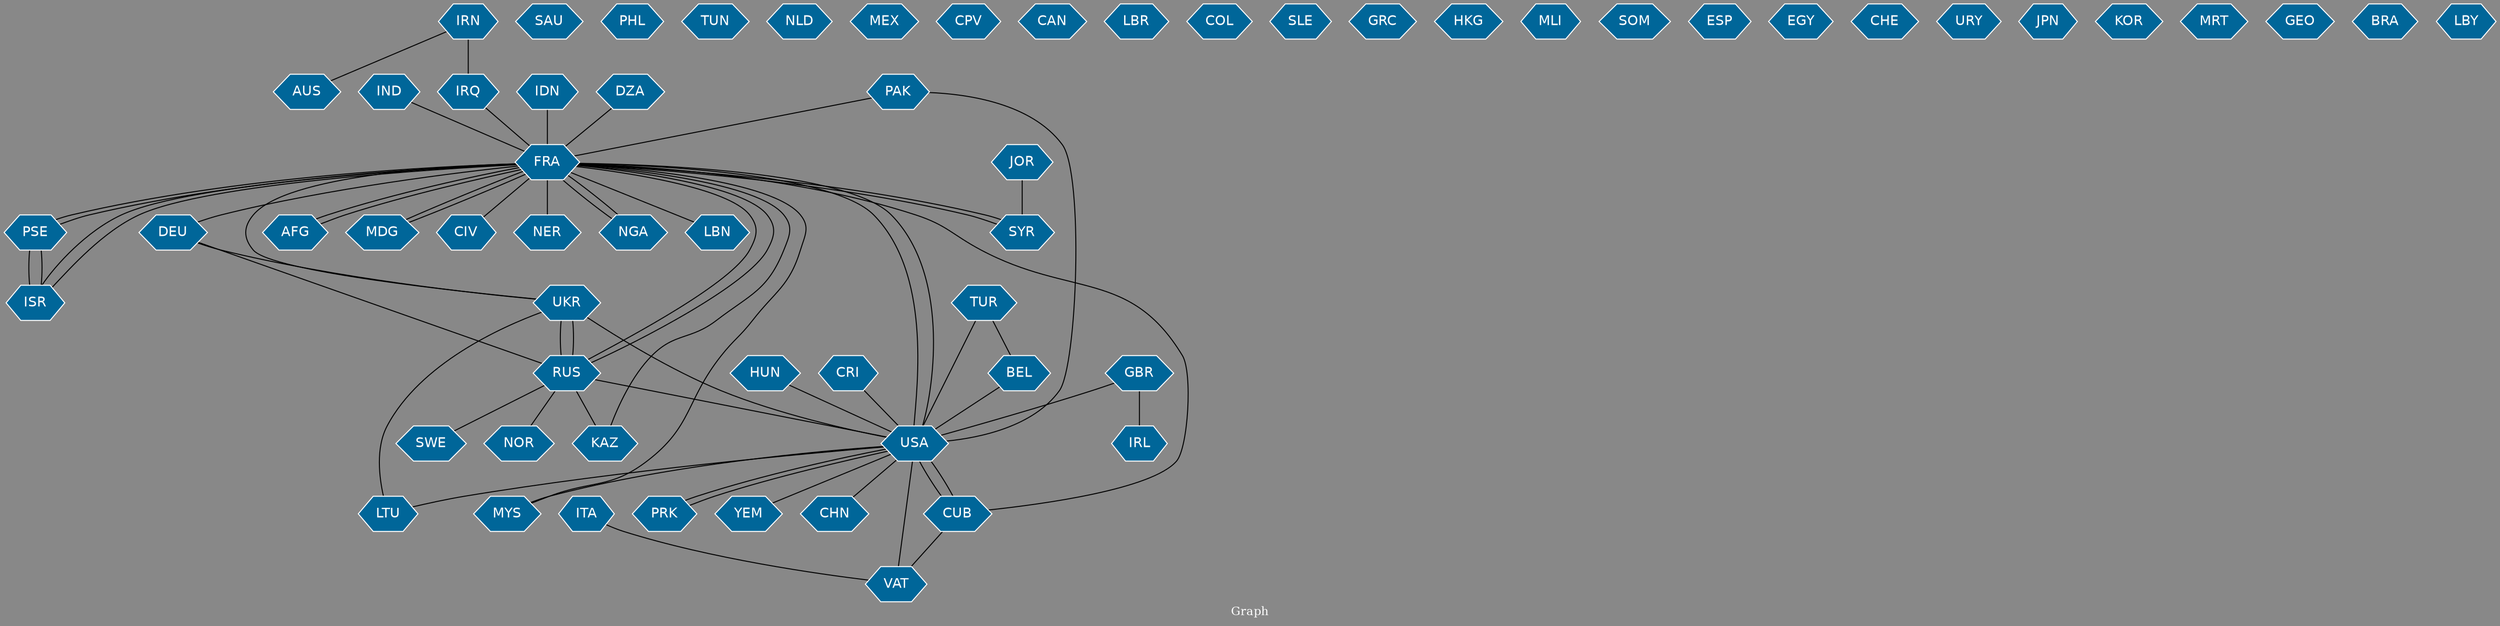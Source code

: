 // Countries together in item graph
graph {
	graph [bgcolor="#888888" fontcolor=white fontsize=12 label="Graph" outputorder=edgesfirst overlap=prism]
	node [color=white fillcolor="#006699" fontcolor=white fontname=Helvetica shape=hexagon style=filled]
	edge [arrowhead=open color=black fontcolor=white fontname=Courier fontsize=12]
		AUS [label=AUS]
		UKR [label=UKR]
		RUS [label=RUS]
		FRA [label=FRA]
		PSE [label=PSE]
		GBR [label=GBR]
		PAK [label=PAK]
		ISR [label=ISR]
		SAU [label=SAU]
		USA [label=USA]
		CHN [label=CHN]
		PHL [label=PHL]
		VAT [label=VAT]
		BEL [label=BEL]
		AFG [label=AFG]
		PRK [label=PRK]
		CUB [label=CUB]
		TUN [label=TUN]
		NLD [label=NLD]
		ITA [label=ITA]
		YEM [label=YEM]
		MEX [label=MEX]
		MDG [label=MDG]
		CIV [label=CIV]
		CPV [label=CPV]
		DZA [label=DZA]
		CAN [label=CAN]
		SWE [label=SWE]
		LBR [label=LBR]
		COL [label=COL]
		TUR [label=TUR]
		IRN [label=IRN]
		SLE [label=SLE]
		GRC [label=GRC]
		HKG [label=HKG]
		MLI [label=MLI]
		NER [label=NER]
		SOM [label=SOM]
		DEU [label=DEU]
		HUN [label=HUN]
		NGA [label=NGA]
		SYR [label=SYR]
		IND [label=IND]
		ESP [label=ESP]
		IRL [label=IRL]
		EGY [label=EGY]
		LTU [label=LTU]
		MYS [label=MYS]
		CHE [label=CHE]
		IRQ [label=IRQ]
		KAZ [label=KAZ]
		JOR [label=JOR]
		IDN [label=IDN]
		URY [label=URY]
		LBN [label=LBN]
		NOR [label=NOR]
		JPN [label=JPN]
		KOR [label=KOR]
		MRT [label=MRT]
		CRI [label=CRI]
		GEO [label=GEO]
		BRA [label=BRA]
		LBY [label=LBY]
			FRA -- USA [weight=1]
			DEU -- UKR [weight=1]
			PSE -- FRA [weight=1]
			ISR -- PSE [weight=6]
			DEU -- RUS [weight=1]
			AFG -- FRA [weight=2]
			USA -- MYS [weight=1]
			CUB -- FRA [weight=2]
			RUS -- KAZ [weight=1]
			PAK -- USA [weight=1]
			USA -- VAT [weight=1]
			UKR -- LTU [weight=1]
			CUB -- USA [weight=4]
			IRN -- IRQ [weight=3]
			RUS -- FRA [weight=2]
			FRA -- MYS [weight=1]
			CUB -- VAT [weight=1]
			PAK -- FRA [weight=1]
			TUR -- USA [weight=1]
			MDG -- FRA [weight=1]
			FRA -- NER [weight=1]
			ISR -- FRA [weight=1]
			FRA -- CIV [weight=1]
			HUN -- USA [weight=1]
			BEL -- USA [weight=1]
			FRA -- DEU [weight=1]
			UKR -- RUS [weight=1]
			NGA -- FRA [weight=1]
			DZA -- FRA [weight=1]
			FRA -- SYR [weight=1]
			GBR -- USA [weight=1]
			KAZ -- FRA [weight=1]
			USA -- LTU [weight=1]
			ITA -- VAT [weight=1]
			GBR -- IRL [weight=1]
			RUS -- USA [weight=2]
			IDN -- FRA [weight=2]
			USA -- CUB [weight=10]
			SYR -- FRA [weight=2]
			UKR -- USA [weight=2]
			RUS -- UKR [weight=3]
			FRA -- MDG [weight=1]
			USA -- FRA [weight=2]
			CRI -- USA [weight=1]
			FRA -- RUS [weight=4]
			PSE -- ISR [weight=6]
			FRA -- PSE [weight=2]
			FRA -- NGA [weight=1]
			JOR -- SYR [weight=1]
			USA -- CHN [weight=1]
			USA -- YEM [weight=1]
			RUS -- NOR [weight=1]
			FRA -- ISR [weight=3]
			FRA -- LBN [weight=1]
			TUR -- BEL [weight=1]
			FRA -- AFG [weight=4]
			RUS -- SWE [weight=1]
			PRK -- USA [weight=5]
			IRQ -- FRA [weight=1]
			FRA -- UKR [weight=3]
			IRN -- AUS [weight=1]
			IND -- FRA [weight=1]
			USA -- PRK [weight=2]
}